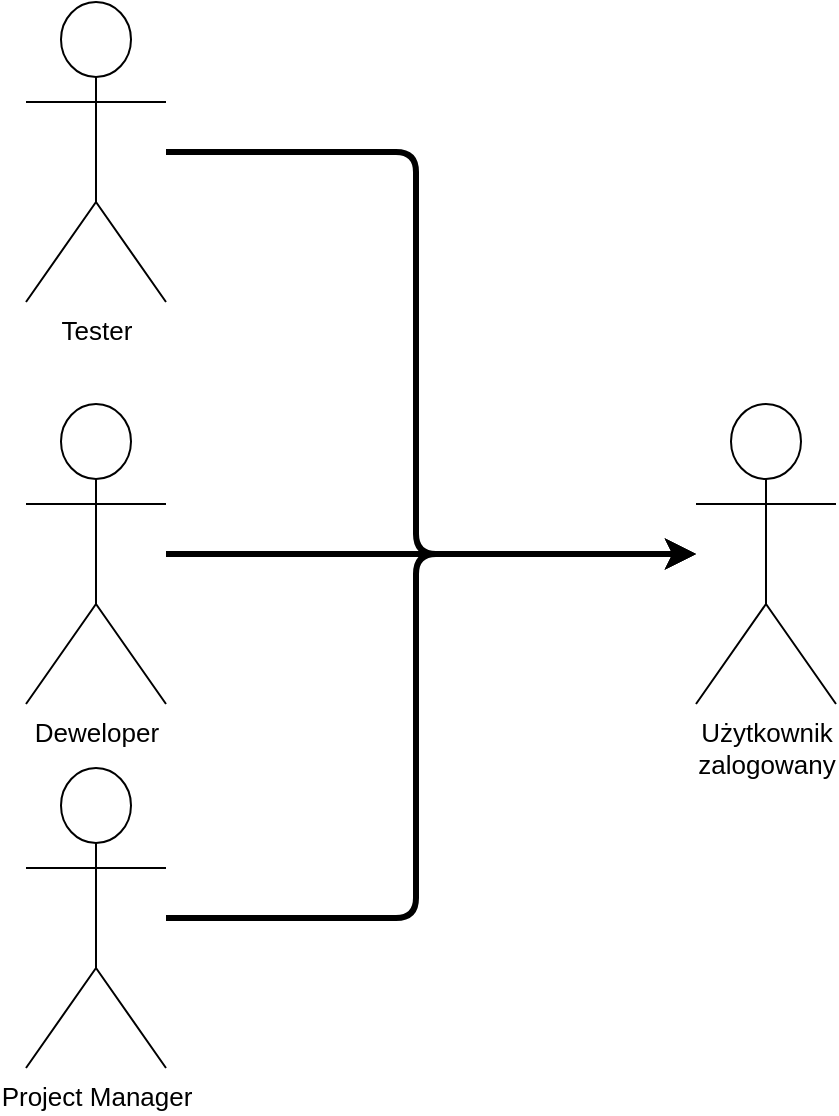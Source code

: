 <mxfile version="15.4.1" type="device" pages="6"><diagram id="XWQDoe0NOi7GpvkVRdHK" name="Aktorzy"><mxGraphModel dx="1038" dy="1339" grid="1" gridSize="10" guides="1" tooltips="1" connect="1" arrows="1" fold="1" page="1" pageScale="1" pageWidth="1100" pageHeight="850" math="0" shadow="0"><root><mxCell id="kAZZ-3q6vF75C7vrQbHX-0"/><mxCell id="kAZZ-3q6vF75C7vrQbHX-1" parent="kAZZ-3q6vF75C7vrQbHX-0"/><mxCell id="PPIsYja-K4PeDDlhL4Mq-5" style="edgeStyle=orthogonalEdgeStyle;rounded=1;orthogonalLoop=1;jettySize=auto;html=1;strokeWidth=3;" parent="kAZZ-3q6vF75C7vrQbHX-1" source="axarWMG_aQfL5FKnC5uo-1" target="axarWMG_aQfL5FKnC5uo-4" edge="1"><mxGeometry relative="1" as="geometry"><Array as="points"><mxPoint x="560" y="-628"/><mxPoint x="560" y="-427"/></Array></mxGeometry></mxCell><mxCell id="axarWMG_aQfL5FKnC5uo-1" value="&lt;font style=&quot;font-size: 13px&quot;&gt;Tester&lt;/font&gt;" style="shape=umlActor;verticalLabelPosition=bottom;verticalAlign=top;html=1;" parent="kAZZ-3q6vF75C7vrQbHX-1" vertex="1"><mxGeometry x="365" y="-703" width="70" height="150" as="geometry"/></mxCell><mxCell id="PPIsYja-K4PeDDlhL4Mq-3" style="edgeStyle=orthogonalEdgeStyle;rounded=1;orthogonalLoop=1;jettySize=auto;html=1;strokeWidth=3;" parent="kAZZ-3q6vF75C7vrQbHX-1" source="hhRAS7H5xlS9mgf12au0-0" target="axarWMG_aQfL5FKnC5uo-4" edge="1"><mxGeometry relative="1" as="geometry"><mxPoint x="730" y="-580" as="targetPoint"/><Array as="points"><mxPoint x="560" y="-245"/><mxPoint x="560" y="-427"/></Array></mxGeometry></mxCell><mxCell id="axarWMG_aQfL5FKnC5uo-4" value="&lt;div&gt;&lt;font style=&quot;font-size: 13px&quot;&gt;Użytkownik&lt;/font&gt;&lt;/div&gt;&lt;div&gt;&lt;font style=&quot;font-size: 13px&quot;&gt;zalogowany&lt;/font&gt;&lt;/div&gt;" style="shape=umlActor;verticalLabelPosition=bottom;verticalAlign=top;html=1;" parent="kAZZ-3q6vF75C7vrQbHX-1" vertex="1"><mxGeometry x="700" y="-502" width="70" height="150" as="geometry"/></mxCell><mxCell id="PPIsYja-K4PeDDlhL4Mq-4" style="edgeStyle=orthogonalEdgeStyle;rounded=1;orthogonalLoop=1;jettySize=auto;html=1;strokeWidth=3;" parent="kAZZ-3q6vF75C7vrQbHX-1" source="axarWMG_aQfL5FKnC5uo-6" target="axarWMG_aQfL5FKnC5uo-4" edge="1"><mxGeometry relative="1" as="geometry"/></mxCell><mxCell id="axarWMG_aQfL5FKnC5uo-6" value="&lt;font style=&quot;font-size: 13px&quot;&gt;Deweloper&lt;/font&gt;" style="shape=umlActor;verticalLabelPosition=bottom;verticalAlign=top;html=1;" parent="kAZZ-3q6vF75C7vrQbHX-1" vertex="1"><mxGeometry x="365" y="-502" width="70" height="150" as="geometry"/></mxCell><mxCell id="hhRAS7H5xlS9mgf12au0-0" value="&lt;font style=&quot;font-size: 13px&quot;&gt;Project Manager&lt;/font&gt;" style="shape=umlActor;verticalLabelPosition=bottom;verticalAlign=top;html=1;" parent="kAZZ-3q6vF75C7vrQbHX-1" vertex="1"><mxGeometry x="365" y="-320" width="70" height="150" as="geometry"/></mxCell></root></mxGraphModel></diagram><diagram id="bXnyQLLSxSWEIN1_9_um" name="Tester"><mxGraphModel dx="2138" dy="1397" grid="1" gridSize="10" guides="1" tooltips="1" connect="1" arrows="1" fold="1" page="1" pageScale="1" pageWidth="1100" pageHeight="850" math="0" shadow="0"><root><mxCell id="0"/><mxCell id="1" parent="0"/><mxCell id="3M8PxGBSuTik4bsahrYw-69" value="&lt;span data-lucid-type=&quot;application/vnd.lucid.text&quot; data-lucid-content=&quot;{&amp;#34;t&amp;#34;:&amp;#34;System wspomagający zarządzanie testami funkcjonalnymi&amp;#34;,&amp;#34;m&amp;#34;:[{&amp;#34;s&amp;#34;:0,&amp;#34;n&amp;#34;:&amp;#34;s&amp;#34;,&amp;#34;v&amp;#34;:22.222,&amp;#34;e&amp;#34;:54},{&amp;#34;s&amp;#34;:0,&amp;#34;n&amp;#34;:&amp;#34;c&amp;#34;,&amp;#34;v&amp;#34;:&amp;#34;333333ff&amp;#34;,&amp;#34;e&amp;#34;:54}]}&quot;&gt;&lt;span style=&quot;font-size: 16.667px ; color: #333333&quot;&gt;System wspomagający zarządzanie testami funkcjonalnymi&lt;/span&gt;&lt;/span&gt;" style="shape=umlFrame;whiteSpace=wrap;html=1;width=460;height=30;" parent="1" vertex="1"><mxGeometry x="-989" y="-790" width="1040" height="770" as="geometry"/></mxCell><mxCell id="3M8PxGBSuTik4bsahrYw-78" style="edgeStyle=orthogonalEdgeStyle;rounded=1;orthogonalLoop=1;jettySize=auto;html=1;entryX=0;entryY=0.5;entryDx=0;entryDy=0;endArrow=none;endFill=0;strokeWidth=2;" parent="1" source="3M8PxGBSuTik4bsahrYw-65" target="3M8PxGBSuTik4bsahrYw-70" edge="1"><mxGeometry relative="1" as="geometry"><Array as="points"><mxPoint x="-970" y="-500"/><mxPoint x="-970" y="-615"/></Array></mxGeometry></mxCell><mxCell id="3M8PxGBSuTik4bsahrYw-95" style="edgeStyle=orthogonalEdgeStyle;orthogonalLoop=1;jettySize=auto;html=1;entryX=0;entryY=0.5;entryDx=0;entryDy=0;startArrow=none;startFill=0;endArrow=none;endFill=0;rounded=1;strokeWidth=2;" parent="1" source="3M8PxGBSuTik4bsahrYw-65" target="lv7GmUNxqdMDdNPnFHRw-1" edge="1"><mxGeometry relative="1" as="geometry"><Array as="points"><mxPoint x="-970" y="-500"/><mxPoint x="-970" y="-355"/></Array></mxGeometry></mxCell><mxCell id="3M8PxGBSuTik4bsahrYw-65" value="&lt;font style=&quot;font-size: 13px&quot;&gt;Tester&lt;/font&gt;" style="shape=umlActor;verticalLabelPosition=bottom;verticalAlign=top;html=1;" parent="1" vertex="1"><mxGeometry x="-1060" y="-530" width="30" height="60" as="geometry"/></mxCell><mxCell id="3M8PxGBSuTik4bsahrYw-70" value="&lt;font style=&quot;font-size: 13px&quot;&gt;Utworzenie planu testów&lt;/font&gt;" style="ellipse;whiteSpace=wrap;html=1;" parent="1" vertex="1"><mxGeometry x="-920" y="-650" width="140" height="70" as="geometry"/></mxCell><mxCell id="3M8PxGBSuTik4bsahrYw-94" value="&lt;font style=&quot;font-size: 13px&quot;&gt;Wyświetlenie planu testów&lt;/font&gt;" style="ellipse;whiteSpace=wrap;html=1;" parent="1" vertex="1"><mxGeometry x="-630" y="-330" width="140" height="70" as="geometry"/></mxCell><mxCell id="3M8PxGBSuTik4bsahrYw-99" value="&lt;font style=&quot;font-size: 13px&quot;&gt;Rejestracja błędu&lt;/font&gt;" style="ellipse;whiteSpace=wrap;html=1;" parent="1" vertex="1"><mxGeometry x="-100" y="-330" width="140" height="70" as="geometry"/></mxCell><mxCell id="3M8PxGBSuTik4bsahrYw-100" value="&lt;font style=&quot;font-size: 13px&quot;&gt;Wyświetlenie błędu&lt;/font&gt;&lt;font style=&quot;font-size: 13px&quot;&gt; z możliwością recenzji&lt;/font&gt;" style="ellipse;whiteSpace=wrap;html=1;" parent="1" vertex="1"><mxGeometry x="-100" y="-220" width="140" height="70" as="geometry"/></mxCell><mxCell id="8k9Zs_I0rxYAqMzA5fG9-1" value="&lt;font style=&quot;font-size: 13px&quot;&gt;&lt;span data-lucid-type=&quot;application/vnd.lucid.text&quot; data-lucid-content=&quot;{&amp;#34;t&amp;#34;:&amp;#34;condition: {nastąpiła zmiana stanu błędu na ostatni stan}&amp;#34;,&amp;#34;m&amp;#34;:[{&amp;#34;s&amp;#34;:0,&amp;#34;n&amp;#34;:&amp;#34;c&amp;#34;,&amp;#34;v&amp;#34;:&amp;#34;333333ff&amp;#34;,&amp;#34;e&amp;#34;:57},{&amp;#34;s&amp;#34;:0,&amp;#34;n&amp;#34;:&amp;#34;s&amp;#34;,&amp;#34;v&amp;#34;:17.778,&amp;#34;e&amp;#34;:57}]}&quot;&gt;&lt;span style=&quot;color: rgb(51 , 51 , 51)&quot;&gt;condition: {wybrano błąd do przetestowania i błąd musi mieć status do recenzji}&lt;/span&gt;&lt;/span&gt;&lt;/font&gt;" style="shape=note;size=20;whiteSpace=wrap;html=1;" parent="1" vertex="1"><mxGeometry x="-590" y="-140" width="150" height="110" as="geometry"/></mxCell><mxCell id="dt0sPUYaftGA46m_-fxS-4" value="&lt;font style=&quot;font-size: 13px&quot;&gt;Wykonanie testu&lt;/font&gt;" style="ellipse;whiteSpace=wrap;html=1;" parent="1" vertex="1"><mxGeometry x="-360" y="-270" width="140" height="70" as="geometry"/></mxCell><mxCell id="KyrvXmslS9xFxTms62sc-6" value="&lt;font style=&quot;font-size: 13px&quot;&gt;&amp;lt;&amp;lt;extend&amp;gt;&amp;gt;&lt;/font&gt;" style="edgeStyle=orthogonalEdgeStyle;rounded=1;orthogonalLoop=1;jettySize=auto;html=1;startArrow=open;startFill=0;endArrow=none;endFill=0;dashed=1;strokeWidth=2;exitX=1;exitY=0.5;exitDx=0;exitDy=0;entryX=0;entryY=0.5;entryDx=0;entryDy=0;" parent="1" source="dt0sPUYaftGA46m_-fxS-4" target="3M8PxGBSuTik4bsahrYw-100" edge="1"><mxGeometry x="0.556" y="15" relative="1" as="geometry"><Array as="points"><mxPoint x="-180" y="-235"/><mxPoint x="-180" y="-185"/></Array><mxPoint x="-610" y="-20" as="sourcePoint"/><mxPoint x="-415" y="-265" as="targetPoint"/><mxPoint as="offset"/></mxGeometry></mxCell><mxCell id="KyrvXmslS9xFxTms62sc-7" value="&lt;font style=&quot;font-size: 13px&quot;&gt;&amp;lt;&amp;lt;extend&amp;gt;&amp;gt;&lt;/font&gt;" style="edgeStyle=orthogonalEdgeStyle;rounded=1;orthogonalLoop=1;jettySize=auto;html=1;startArrow=open;startFill=0;endArrow=none;endFill=0;dashed=1;strokeWidth=2;exitX=1;exitY=0.5;exitDx=0;exitDy=0;entryX=0;entryY=0.5;entryDx=0;entryDy=0;" parent="1" source="dt0sPUYaftGA46m_-fxS-4" target="3M8PxGBSuTik4bsahrYw-99" edge="1"><mxGeometry x="0.529" y="15" relative="1" as="geometry"><Array as="points"><mxPoint x="-180" y="-235"/><mxPoint x="-180" y="-295"/></Array><mxPoint x="-345" y="-300" as="sourcePoint"/><mxPoint x="-210.0" y="-300" as="targetPoint"/><mxPoint x="1" as="offset"/></mxGeometry></mxCell><mxCell id="KyrvXmslS9xFxTms62sc-8" value="&lt;font style=&quot;font-size: 13px&quot;&gt;&amp;lt;&amp;lt;extend&amp;gt;&amp;gt;&lt;/font&gt;" style="edgeStyle=orthogonalEdgeStyle;rounded=1;orthogonalLoop=1;jettySize=auto;html=1;startArrow=open;startFill=0;endArrow=none;endFill=0;dashed=1;strokeWidth=2;exitX=1;exitY=0.5;exitDx=0;exitDy=0;entryX=0;entryY=0.5;entryDx=0;entryDy=0;" parent="1" source="3M8PxGBSuTik4bsahrYw-94" target="dt0sPUYaftGA46m_-fxS-4" edge="1"><mxGeometry x="-0.444" y="15" relative="1" as="geometry"><Array as="points"><mxPoint x="-400" y="-295"/><mxPoint x="-400" y="-235"/></Array><mxPoint x="-415" y="-335" as="sourcePoint"/><mxPoint x="-380" y="-405" as="targetPoint"/><mxPoint x="-1" as="offset"/></mxGeometry></mxCell><mxCell id="b7HC09_G6zZjHZV9hJ7U-5" value="&lt;font style=&quot;font-size: 13px&quot;&gt;Edycja planu testów&lt;/font&gt;" style="ellipse;whiteSpace=wrap;html=1;" parent="1" vertex="1"><mxGeometry x="-630" y="-450" width="140" height="70" as="geometry"/></mxCell><mxCell id="b7HC09_G6zZjHZV9hJ7U-7" value="&lt;font style=&quot;font-size: 13px&quot;&gt;&lt;font style=&quot;font-size: 13px&quot;&gt;Utworzenie&lt;/font&gt; testu&lt;/font&gt;" style="ellipse;whiteSpace=wrap;html=1;" parent="1" vertex="1"><mxGeometry x="-630" y="-710" width="175" height="80" as="geometry"/></mxCell><mxCell id="b7HC09_G6zZjHZV9hJ7U-8" value="&lt;font style=&quot;font-size: 13px&quot;&gt;&amp;lt;&amp;lt;extend&amp;gt;&amp;gt;&lt;/font&gt;" style="edgeStyle=orthogonalEdgeStyle;rounded=1;orthogonalLoop=1;jettySize=auto;html=1;entryX=0;entryY=0.5;entryDx=0;entryDy=0;endArrow=none;endFill=0;dashed=1;startArrow=open;startFill=0;strokeWidth=2;exitX=1;exitY=0.5;exitDx=0;exitDy=0;" parent="1" source="3M8PxGBSuTik4bsahrYw-70" target="b7HC09_G6zZjHZV9hJ7U-7" edge="1"><mxGeometry x="0.379" y="15" relative="1" as="geometry"><mxPoint x="-770" y="-655" as="sourcePoint"/><mxPoint x="-645" y="-705" as="targetPoint"/><mxPoint as="offset"/><Array as="points"><mxPoint x="-740" y="-615"/><mxPoint x="-740" y="-670"/></Array></mxGeometry></mxCell><mxCell id="4kiDy5bFW5fNXpQwELnC-4" style="edgeStyle=orthogonalEdgeStyle;orthogonalLoop=1;jettySize=auto;html=1;entryX=0;entryY=0.5;entryDx=0;entryDy=0;startArrow=none;startFill=0;endArrow=none;endFill=0;rounded=1;strokeWidth=2;" parent="1" source="3M8PxGBSuTik4bsahrYw-65" target="lv7GmUNxqdMDdNPnFHRw-4" edge="1"><mxGeometry relative="1" as="geometry"><mxPoint x="-1020" y="-490.0" as="sourcePoint"/><mxPoint x="-920" y="-305" as="targetPoint"/><Array as="points"><mxPoint x="-970" y="-500"/><mxPoint x="-970" y="-185"/></Array></mxGeometry></mxCell><mxCell id="5wMDsmsc6QWc7t-cS3Wd-1" value="&lt;font style=&quot;font-size: 13px&quot;&gt;Kopia testu z wybranego planu testów z wybranej wersji systemu&lt;/font&gt;" style="ellipse;whiteSpace=wrap;html=1;" parent="1" vertex="1"><mxGeometry x="-632" y="-610" width="170" height="90" as="geometry"/></mxCell><mxCell id="5wMDsmsc6QWc7t-cS3Wd-2" value="&lt;font style=&quot;font-size: 13px&quot;&gt;&amp;lt;&amp;lt;extend&amp;gt;&amp;gt;&lt;/font&gt;" style="edgeStyle=orthogonalEdgeStyle;rounded=1;orthogonalLoop=1;jettySize=auto;html=1;entryX=0;entryY=0.5;entryDx=0;entryDy=0;endArrow=none;endFill=0;dashed=1;startArrow=open;startFill=0;strokeWidth=2;exitX=1;exitY=0.5;exitDx=0;exitDy=0;" parent="1" source="3M8PxGBSuTik4bsahrYw-70" target="5wMDsmsc6QWc7t-cS3Wd-1" edge="1"><mxGeometry x="0.583" y="15" relative="1" as="geometry"><mxPoint x="-770" y="-655" as="sourcePoint"/><mxPoint x="-645" y="-605" as="targetPoint"/><mxPoint x="1" as="offset"/><Array as="points"><mxPoint x="-740" y="-615"/><mxPoint x="-740" y="-565"/></Array></mxGeometry></mxCell><mxCell id="lv7GmUNxqdMDdNPnFHRw-1" value="&lt;font style=&quot;font-size: 13px&quot;&gt;Wyświetlenie listy planów testów&lt;/font&gt;" style="ellipse;whiteSpace=wrap;html=1;" parent="1" vertex="1"><mxGeometry x="-920" y="-390" width="140" height="70" as="geometry"/></mxCell><mxCell id="lv7GmUNxqdMDdNPnFHRw-3" value="&lt;font style=&quot;font-size: 13px&quot;&gt;&lt;span data-lucid-type=&quot;application/vnd.lucid.text&quot; data-lucid-content=&quot;{&amp;#34;t&amp;#34;:&amp;#34;Edycja błędu&amp;#34;,&amp;#34;m&amp;#34;:[]}&quot;&gt;&lt;span&gt;Edycja błędu&lt;/span&gt;&lt;/span&gt;&lt;/font&gt;" style="ellipse;whiteSpace=wrap;html=1;" parent="1" vertex="1"><mxGeometry x="-920" y="-100" width="140" height="70" as="geometry"/></mxCell><mxCell id="lv7GmUNxqdMDdNPnFHRw-4" value="&lt;font style=&quot;font-size: 13px&quot;&gt;Wyświtlenie listy błędów&lt;br&gt;&lt;/font&gt;" style="ellipse;whiteSpace=wrap;html=1;" parent="1" vertex="1"><mxGeometry x="-920" y="-220" width="140" height="70" as="geometry"/></mxCell><mxCell id="lv7GmUNxqdMDdNPnFHRw-5" value="&lt;font style=&quot;font-size: 13px&quot;&gt;&amp;lt;&amp;lt;extend&amp;gt;&amp;gt;&lt;/font&gt;" style="edgeStyle=orthogonalEdgeStyle;rounded=1;orthogonalLoop=1;jettySize=auto;html=1;startArrow=open;startFill=0;endArrow=none;endFill=0;dashed=1;strokeWidth=2;exitX=0.5;exitY=1;exitDx=0;exitDy=0;entryX=0.5;entryY=0;entryDx=0;entryDy=0;" parent="1" source="lv7GmUNxqdMDdNPnFHRw-4" target="lv7GmUNxqdMDdNPnFHRw-3" edge="1"><mxGeometry relative="1" as="geometry"><Array as="points"/><mxPoint x="-770" y="-175" as="sourcePoint"/><mxPoint x="-640" y="-245" as="targetPoint"/><mxPoint as="offset"/></mxGeometry></mxCell><mxCell id="lv7GmUNxqdMDdNPnFHRw-6" style="edgeStyle=orthogonalEdgeStyle;rounded=1;orthogonalLoop=1;jettySize=auto;html=1;dashed=1;startArrow=none;startFill=0;endArrow=none;endFill=0;strokeWidth=2;entryX=0.5;entryY=0;entryDx=0;entryDy=0;entryPerimeter=0;" parent="1" target="8k9Zs_I0rxYAqMzA5fG9-1" edge="1"><mxGeometry relative="1" as="geometry"><mxPoint x="-440" y="-105" as="targetPoint"/><mxPoint x="-515" y="-180" as="sourcePoint"/><Array as="points"/></mxGeometry></mxCell><mxCell id="lv7GmUNxqdMDdNPnFHRw-7" value="&lt;font style=&quot;font-size: 13px&quot;&gt;&amp;lt;&amp;lt;extend&amp;gt;&amp;gt;&lt;/font&gt;" style="edgeStyle=orthogonalEdgeStyle;rounded=1;orthogonalLoop=1;jettySize=auto;html=1;startArrow=open;startFill=0;endArrow=none;endFill=0;dashed=1;strokeWidth=2;exitX=1;exitY=0.5;exitDx=0;exitDy=0;entryX=0;entryY=0.5;entryDx=0;entryDy=0;" parent="1" source="lv7GmUNxqdMDdNPnFHRw-4" target="dt0sPUYaftGA46m_-fxS-4" edge="1"><mxGeometry x="-0.217" y="15" relative="1" as="geometry"><Array as="points"><mxPoint x="-400" y="-185"/><mxPoint x="-400" y="-235"/></Array><mxPoint x="-620" y="-220" as="sourcePoint"/><mxPoint x="-420" y="-255" as="targetPoint"/><mxPoint as="offset"/></mxGeometry></mxCell><mxCell id="lv7GmUNxqdMDdNPnFHRw-8" value="&lt;font style=&quot;font-size: 13px&quot;&gt;&amp;lt;&amp;lt;extend&amp;gt;&amp;gt;&lt;/font&gt;" style="edgeStyle=orthogonalEdgeStyle;rounded=1;orthogonalLoop=1;jettySize=auto;html=1;startArrow=open;startFill=0;endArrow=none;endFill=0;dashed=1;strokeWidth=2;exitX=1;exitY=0.5;exitDx=0;exitDy=0;entryX=0;entryY=0.5;entryDx=0;entryDy=0;" parent="1" source="lv7GmUNxqdMDdNPnFHRw-1" target="3M8PxGBSuTik4bsahrYw-94" edge="1"><mxGeometry x="0.565" y="15" relative="1" as="geometry"><Array as="points"><mxPoint x="-730" y="-355"/><mxPoint x="-730" y="-295"/></Array><mxPoint x="-540" y="-305" as="sourcePoint"/><mxPoint x="-410" y="-245" as="targetPoint"/><mxPoint as="offset"/></mxGeometry></mxCell><mxCell id="lv7GmUNxqdMDdNPnFHRw-9" value="&lt;font style=&quot;font-size: 13px&quot;&gt;&amp;lt;&amp;lt;extend&amp;gt;&amp;gt;&lt;/font&gt;" style="edgeStyle=orthogonalEdgeStyle;rounded=1;orthogonalLoop=1;jettySize=auto;html=1;startArrow=open;startFill=0;endArrow=none;endFill=0;dashed=1;strokeWidth=2;exitX=1;exitY=0.5;exitDx=0;exitDy=0;entryX=0;entryY=0.5;entryDx=0;entryDy=0;" parent="1" source="lv7GmUNxqdMDdNPnFHRw-1" target="b7HC09_G6zZjHZV9hJ7U-5" edge="1"><mxGeometry x="0.545" y="15" relative="1" as="geometry"><Array as="points"><mxPoint x="-730" y="-355"/><mxPoint x="-730" y="-415"/></Array><mxPoint x="-770" y="-425" as="sourcePoint"/><mxPoint x="-680" y="-425" as="targetPoint"/><mxPoint x="-1" as="offset"/></mxGeometry></mxCell><mxCell id="4G2cHKoESDjKKHo0-_C4-1" value="&lt;font style=&quot;font-size: 13px&quot;&gt;Edycja testów&lt;/font&gt;" style="ellipse;whiteSpace=wrap;html=1;" vertex="1" parent="1"><mxGeometry x="-390" y="-450" width="140" height="70" as="geometry"/></mxCell><mxCell id="4G2cHKoESDjKKHo0-_C4-3" value="&lt;font style=&quot;font-size: 13px&quot;&gt;&amp;lt;&amp;lt;extend&amp;gt;&amp;gt;&lt;/font&gt;" style="edgeStyle=orthogonalEdgeStyle;rounded=1;orthogonalLoop=1;jettySize=auto;html=1;startArrow=open;startFill=0;endArrow=none;endFill=0;dashed=1;strokeWidth=2;exitX=1.006;exitY=0.609;exitDx=0;exitDy=0;entryX=0;entryY=0.5;entryDx=0;entryDy=0;exitPerimeter=0;" edge="1" parent="1" source="b7HC09_G6zZjHZV9hJ7U-5"><mxGeometry x="0.214" y="10" relative="1" as="geometry"><Array as="points"><mxPoint x="-489" y="-410"/></Array><mxPoint x="-540" y="-350" as="sourcePoint"/><mxPoint x="-390" y="-410" as="targetPoint"/><mxPoint as="offset"/></mxGeometry></mxCell></root></mxGraphModel></diagram><diagram name="Deweloper" id="pSp01RDXp8ZuECHUQwC0"><mxGraphModel dx="2138" dy="1397" grid="1" gridSize="10" guides="1" tooltips="1" connect="1" arrows="1" fold="1" page="1" pageScale="1" pageWidth="1100" pageHeight="850" math="0" shadow="0"><root><mxCell id="tvN13-ZbCexISP7cAkyI-0"/><mxCell id="tvN13-ZbCexISP7cAkyI-1" parent="tvN13-ZbCexISP7cAkyI-0"/><mxCell id="tvN13-ZbCexISP7cAkyI-2" value="&lt;span data-lucid-type=&quot;application/vnd.lucid.text&quot; data-lucid-content=&quot;{&amp;#34;t&amp;#34;:&amp;#34;System wspomagający zarządzanie testami funkcjonalnymi&amp;#34;,&amp;#34;m&amp;#34;:[{&amp;#34;s&amp;#34;:0,&amp;#34;n&amp;#34;:&amp;#34;s&amp;#34;,&amp;#34;v&amp;#34;:22.222,&amp;#34;e&amp;#34;:54},{&amp;#34;s&amp;#34;:0,&amp;#34;n&amp;#34;:&amp;#34;c&amp;#34;,&amp;#34;v&amp;#34;:&amp;#34;333333ff&amp;#34;,&amp;#34;e&amp;#34;:54}]}&quot;&gt;&lt;span style=&quot;font-size: 16.667px ; color: #333333&quot;&gt;System wspomagający zarządzanie testami funkcjonalnymi&lt;/span&gt;&lt;/span&gt;" style="shape=umlFrame;whiteSpace=wrap;html=1;width=460;height=30;" parent="tvN13-ZbCexISP7cAkyI-1" vertex="1"><mxGeometry x="-980" y="-590" width="860" height="390" as="geometry"/></mxCell><mxCell id="BqAPdtSsHnCmQPxeQ-p3-0" style="edgeStyle=orthogonalEdgeStyle;rounded=1;orthogonalLoop=1;jettySize=auto;html=1;entryX=0;entryY=0.5;entryDx=0;entryDy=0;strokeWidth=2;" parent="tvN13-ZbCexISP7cAkyI-1" source="tvN13-ZbCexISP7cAkyI-6" target="-B25zIZDZUlpEXFoawih-7" edge="1"><mxGeometry relative="1" as="geometry"/></mxCell><mxCell id="tvN13-ZbCexISP7cAkyI-6" value="&lt;font style=&quot;font-size: 13px&quot;&gt;Deweloper&lt;/font&gt;" style="shape=umlActor;verticalLabelPosition=bottom;verticalAlign=top;html=1;" parent="tvN13-ZbCexISP7cAkyI-1" vertex="1"><mxGeometry x="-1060" y="-455" width="30" height="60" as="geometry"/></mxCell><mxCell id="-B25zIZDZUlpEXFoawih-7" value="&lt;font style=&quot;font-size: 13px&quot;&gt;Wyświetlenie listy błędów do naprawy&lt;br&gt;&lt;/font&gt;" style="ellipse;whiteSpace=wrap;html=1;" parent="tvN13-ZbCexISP7cAkyI-1" vertex="1"><mxGeometry x="-930" y="-460" width="140" height="70" as="geometry"/></mxCell><mxCell id="-B25zIZDZUlpEXFoawih-9" value="Przypisanie błędu" style="ellipse;whiteSpace=wrap;html=1;" parent="tvN13-ZbCexISP7cAkyI-1" vertex="1"><mxGeometry x="-320" y="-570" width="140" height="70" as="geometry"/></mxCell><mxCell id="-B25zIZDZUlpEXFoawih-14" value="&lt;font style=&quot;font-size: 13px&quot;&gt;&amp;lt;&amp;lt;extend&amp;gt;&amp;gt;&lt;/font&gt;" style="edgeStyle=orthogonalEdgeStyle;rounded=1;orthogonalLoop=1;jettySize=auto;html=1;dashed=1;startArrow=open;startFill=0;endArrow=none;endFill=0;strokeWidth=2;exitX=1;exitY=0.5;exitDx=0;exitDy=0;entryX=0;entryY=0.5;entryDx=0;entryDy=0;" parent="tvN13-ZbCexISP7cAkyI-1" source="5OIRApj9aCfzFFG0q6Du-0" target="-B25zIZDZUlpEXFoawih-9" edge="1"><mxGeometry x="0.562" y="15" relative="1" as="geometry"><mxPoint x="-280" y="-570" as="sourcePoint"/><mxPoint x="-190" y="-575" as="targetPoint"/><Array as="points"><mxPoint x="-450" y="-425"/><mxPoint x="-450" y="-535"/></Array><mxPoint as="offset"/></mxGeometry></mxCell><mxCell id="Yr_u47N6vSjYh7COk6Bw-0" value="Ocena błędu" style="ellipse;whiteSpace=wrap;html=1;" parent="tvN13-ZbCexISP7cAkyI-1" vertex="1"><mxGeometry x="-320" y="-460" width="140" height="70" as="geometry"/></mxCell><mxCell id="Yr_u47N6vSjYh7COk6Bw-1" value="&lt;font style=&quot;font-size: 13px&quot;&gt;&amp;lt;&amp;lt;extend&amp;gt;&amp;gt;&lt;/font&gt;" style="edgeStyle=orthogonalEdgeStyle;rounded=1;orthogonalLoop=1;jettySize=auto;html=1;dashed=1;startArrow=open;startFill=0;endArrow=none;endFill=0;strokeWidth=2;exitX=1;exitY=0.5;exitDx=0;exitDy=0;entryX=0;entryY=0.5;entryDx=0;entryDy=0;" parent="tvN13-ZbCexISP7cAkyI-1" source="5OIRApj9aCfzFFG0q6Du-0" target="Yr_u47N6vSjYh7COk6Bw-0" edge="1"><mxGeometry x="0.429" y="15" relative="1" as="geometry"><mxPoint x="-780" y="-490" as="sourcePoint"/><mxPoint x="-610" y="-490" as="targetPoint"/><Array as="points"><mxPoint x="-390" y="-425"/><mxPoint x="-390" y="-425"/></Array><mxPoint as="offset"/></mxGeometry></mxCell><mxCell id="5OIRApj9aCfzFFG0q6Du-0" value="Wyświetlenie błędu" style="ellipse;whiteSpace=wrap;html=1;" parent="tvN13-ZbCexISP7cAkyI-1" vertex="1"><mxGeometry x="-670" y="-460" width="140" height="70" as="geometry"/></mxCell><mxCell id="5OIRApj9aCfzFFG0q6Du-1" value="&lt;font style=&quot;font-size: 13px&quot;&gt;&amp;lt;&amp;lt;extend&amp;gt;&amp;gt;&lt;/font&gt;" style="edgeStyle=orthogonalEdgeStyle;rounded=1;orthogonalLoop=1;jettySize=auto;html=1;dashed=1;startArrow=open;startFill=0;endArrow=none;endFill=0;strokeWidth=2;exitX=1;exitY=0.5;exitDx=0;exitDy=0;entryX=0;entryY=0.5;entryDx=0;entryDy=0;" parent="tvN13-ZbCexISP7cAkyI-1" source="-B25zIZDZUlpEXFoawih-7" target="5OIRApj9aCfzFFG0q6Du-0" edge="1"><mxGeometry y="15" relative="1" as="geometry"><mxPoint x="-450" y="-335" as="sourcePoint"/><mxPoint x="-310" y="-335" as="targetPoint"/><Array as="points"><mxPoint x="-680" y="-425"/></Array><mxPoint as="offset"/></mxGeometry></mxCell><mxCell id="oK2rv_7rGdRIE6t9Nxli-0" value="&lt;font style=&quot;font-size: 13px&quot;&gt;&lt;span data-lucid-type=&quot;application/vnd.lucid.text&quot; data-lucid-content=&quot;{&amp;#34;t&amp;#34;:&amp;#34;condition: {nastąpiła zmiana stanu błędu na ostatni stan}&amp;#34;,&amp;#34;m&amp;#34;:[{&amp;#34;s&amp;#34;:0,&amp;#34;n&amp;#34;:&amp;#34;c&amp;#34;,&amp;#34;v&amp;#34;:&amp;#34;333333ff&amp;#34;,&amp;#34;e&amp;#34;:57},{&amp;#34;s&amp;#34;:0,&amp;#34;n&amp;#34;:&amp;#34;s&amp;#34;,&amp;#34;v&amp;#34;:17.778,&amp;#34;e&amp;#34;:57}]}&quot;&gt;&lt;span style=&quot;color: rgb(51 , 51 , 51)&quot;&gt;condition: {błąd musi być przypisany do dewelopera}&lt;/span&gt;&lt;/span&gt;&lt;/font&gt;" style="shape=note;size=20;whiteSpace=wrap;html=1;" parent="tvN13-ZbCexISP7cAkyI-1" vertex="1"><mxGeometry x="-460" y="-350" width="150" height="80" as="geometry"/></mxCell><mxCell id="ESJuroA_HW2__xqQS8Qv-1" style="edgeStyle=orthogonalEdgeStyle;rounded=1;orthogonalLoop=1;jettySize=auto;html=1;dashed=1;startArrow=none;startFill=0;endArrow=none;endFill=0;strokeWidth=2;entryX=0.5;entryY=0;entryDx=0;entryDy=0;entryPerimeter=0;" parent="tvN13-ZbCexISP7cAkyI-1" target="oK2rv_7rGdRIE6t9Nxli-0" edge="1"><mxGeometry relative="1" as="geometry"><mxPoint x="-540" y="-280" as="targetPoint"/><mxPoint x="-385" y="-420" as="sourcePoint"/><Array as="points"><mxPoint x="-385" y="-410"/><mxPoint x="-385" y="-410"/></Array></mxGeometry></mxCell></root></mxGraphModel></diagram><diagram id="KcGTe--fjREl5Zw8N_Ue" name="Project Manager"><mxGraphModel dx="1038" dy="547" grid="1" gridSize="10" guides="1" tooltips="1" connect="1" arrows="1" fold="1" page="1" pageScale="1" pageWidth="1100" pageHeight="850" math="0" shadow="0"><root><mxCell id="YMraM7XDpv0FJ9tjUWQ2-0"/><mxCell id="YMraM7XDpv0FJ9tjUWQ2-1" parent="YMraM7XDpv0FJ9tjUWQ2-0"/><mxCell id="Z1yewXE5BidmfyGCVsmq-0" value="&lt;span data-lucid-type=&quot;application/vnd.lucid.text&quot; data-lucid-content=&quot;{&amp;#34;t&amp;#34;:&amp;#34;System wspomagający zarządzanie testami funkcjonalnymi&amp;#34;,&amp;#34;m&amp;#34;:[{&amp;#34;s&amp;#34;:0,&amp;#34;n&amp;#34;:&amp;#34;s&amp;#34;,&amp;#34;v&amp;#34;:22.222,&amp;#34;e&amp;#34;:54},{&amp;#34;s&amp;#34;:0,&amp;#34;n&amp;#34;:&amp;#34;c&amp;#34;,&amp;#34;v&amp;#34;:&amp;#34;333333ff&amp;#34;,&amp;#34;e&amp;#34;:54}]}&quot;&gt;&lt;span style=&quot;font-size: 16.667px ; color: #333333&quot;&gt;System wspomagający zarządzanie testami funkcjonalnymi&lt;/span&gt;&lt;/span&gt;" style="shape=umlFrame;whiteSpace=wrap;html=1;width=460;height=30;" parent="YMraM7XDpv0FJ9tjUWQ2-1" vertex="1"><mxGeometry x="120" y="330" width="550" height="340" as="geometry"/></mxCell><mxCell id="Z1yewXE5BidmfyGCVsmq-1" style="edgeStyle=orthogonalEdgeStyle;rounded=1;orthogonalLoop=1;jettySize=auto;html=1;entryX=0;entryY=0.5;entryDx=0;entryDy=0;startArrow=none;startFill=0;endArrow=none;endFill=0;strokeWidth=2;" parent="YMraM7XDpv0FJ9tjUWQ2-1" source="Z1yewXE5BidmfyGCVsmq-2" edge="1"><mxGeometry relative="1" as="geometry"><mxPoint x="220" y="425" as="targetPoint"/></mxGeometry></mxCell><mxCell id="oFpyC051v0LpnJaX6C_X-2" style="edgeStyle=orthogonalEdgeStyle;rounded=1;orthogonalLoop=1;jettySize=auto;html=1;entryX=0;entryY=0.5;entryDx=0;entryDy=0;endArrow=none;endFill=0;strokeWidth=2;" parent="YMraM7XDpv0FJ9tjUWQ2-1" source="Z1yewXE5BidmfyGCVsmq-2" target="oFpyC051v0LpnJaX6C_X-0" edge="1"><mxGeometry relative="1" as="geometry"/></mxCell><mxCell id="oFpyC051v0LpnJaX6C_X-3" style="edgeStyle=orthogonalEdgeStyle;rounded=1;orthogonalLoop=1;jettySize=auto;html=1;entryX=0;entryY=0.5;entryDx=0;entryDy=0;endArrow=none;endFill=0;strokeWidth=2;" parent="YMraM7XDpv0FJ9tjUWQ2-1" source="Z1yewXE5BidmfyGCVsmq-2" target="oFpyC051v0LpnJaX6C_X-1" edge="1"><mxGeometry relative="1" as="geometry"/></mxCell><mxCell id="Z1yewXE5BidmfyGCVsmq-2" value="&lt;font style=&quot;font-size: 13px&quot;&gt;Project Manager&lt;/font&gt;" style="shape=umlActor;verticalLabelPosition=bottom;verticalAlign=top;html=1;" parent="YMraM7XDpv0FJ9tjUWQ2-1" vertex="1"><mxGeometry x="50" y="395" width="30" height="60" as="geometry"/></mxCell><mxCell id="Z1yewXE5BidmfyGCVsmq-3" value="&lt;font style=&quot;font-size: 13px&quot;&gt;&amp;lt;&amp;lt;extend&amp;gt;&amp;gt;&lt;/font&gt;" style="edgeStyle=orthogonalEdgeStyle;rounded=1;orthogonalLoop=1;jettySize=auto;html=1;entryX=0;entryY=0.5;entryDx=0;entryDy=0;dashed=1;startArrow=open;startFill=0;endArrow=none;endFill=0;strokeWidth=2;exitX=1;exitY=0.5;exitDx=0;exitDy=0;" parent="YMraM7XDpv0FJ9tjUWQ2-1" source="t6z47WvUU19pin8qifeB-0" target="Z1yewXE5BidmfyGCVsmq-5" edge="1"><mxGeometry x="0.077" y="15" relative="1" as="geometry"><mxPoint as="offset"/></mxGeometry></mxCell><mxCell id="Z1yewXE5BidmfyGCVsmq-5" value="&lt;font style=&quot;font-size: 13px&quot;&gt;Drukowanie raportu&lt;/font&gt;" style="ellipse;whiteSpace=wrap;html=1;" parent="YMraM7XDpv0FJ9tjUWQ2-1" vertex="1"><mxGeometry x="490" y="390" width="140" height="70" as="geometry"/></mxCell><mxCell id="t6z47WvUU19pin8qifeB-0" value="&lt;font style=&quot;font-size: 13px&quot;&gt;Przygotowanie raportu&lt;/font&gt;" style="ellipse;whiteSpace=wrap;html=1;" parent="YMraM7XDpv0FJ9tjUWQ2-1" vertex="1"><mxGeometry x="220" y="390" width="140" height="70" as="geometry"/></mxCell><mxCell id="oFpyC051v0LpnJaX6C_X-0" value="&lt;font style=&quot;font-size: 13px&quot;&gt;Dodanie nowego konta &lt;/font&gt;" style="ellipse;whiteSpace=wrap;html=1;" parent="YMraM7XDpv0FJ9tjUWQ2-1" vertex="1"><mxGeometry x="220" y="480" width="140" height="70" as="geometry"/></mxCell><mxCell id="oFpyC051v0LpnJaX6C_X-1" value="&lt;font style=&quot;font-size: 13px&quot;&gt;Usunięcie konta&lt;/font&gt;" style="ellipse;whiteSpace=wrap;html=1;" parent="YMraM7XDpv0FJ9tjUWQ2-1" vertex="1"><mxGeometry x="220" y="570" width="140" height="70" as="geometry"/></mxCell></root></mxGraphModel></diagram><diagram id="m9kzNKr7YlfFYvmjSTbd" name="Użytkownik zalogowany"><mxGraphModel dx="2138" dy="547" grid="1" gridSize="10" guides="1" tooltips="1" connect="1" arrows="1" fold="1" page="1" pageScale="1" pageWidth="1100" pageHeight="850" math="0" shadow="0"><root><mxCell id="WDCmjmuz8sVraKHXsZrD-0"/><mxCell id="WDCmjmuz8sVraKHXsZrD-1" parent="WDCmjmuz8sVraKHXsZrD-0"/><mxCell id="WDCmjmuz8sVraKHXsZrD-2" value="&lt;span data-lucid-type=&quot;application/vnd.lucid.text&quot; data-lucid-content=&quot;{&amp;#34;t&amp;#34;:&amp;#34;System wspomagający zarządzanie testami funkcjonalnymi&amp;#34;,&amp;#34;m&amp;#34;:[{&amp;#34;s&amp;#34;:0,&amp;#34;n&amp;#34;:&amp;#34;s&amp;#34;,&amp;#34;v&amp;#34;:22.222,&amp;#34;e&amp;#34;:54},{&amp;#34;s&amp;#34;:0,&amp;#34;n&amp;#34;:&amp;#34;c&amp;#34;,&amp;#34;v&amp;#34;:&amp;#34;333333ff&amp;#34;,&amp;#34;e&amp;#34;:54}]}&quot;&gt;&lt;span style=&quot;font-size: 16.667px ; color: #333333&quot;&gt;System wspomagający zarządzanie testami funkcjonalnymi&lt;/span&gt;&lt;/span&gt;" style="shape=umlFrame;whiteSpace=wrap;html=1;width=460;height=30;" parent="WDCmjmuz8sVraKHXsZrD-1" vertex="1"><mxGeometry x="-990" y="260" width="470" height="320" as="geometry"/></mxCell><mxCell id="LjeO7m4dqFxLHhXBPlU_-1" style="edgeStyle=orthogonalEdgeStyle;rounded=1;orthogonalLoop=1;jettySize=auto;html=1;entryX=0;entryY=0.5;entryDx=0;entryDy=0;startArrow=none;startFill=0;endArrow=none;endFill=0;strokeWidth=2;" parent="WDCmjmuz8sVraKHXsZrD-1" source="WDCmjmuz8sVraKHXsZrD-4" target="LjeO7m4dqFxLHhXBPlU_-0" edge="1"><mxGeometry relative="1" as="geometry"/></mxCell><mxCell id="WDCmjmuz8sVraKHXsZrD-4" value="&lt;div style=&quot;font-size: 13px&quot;&gt;&lt;font style=&quot;font-size: 13px&quot;&gt;Użytkownik&lt;/font&gt;&lt;/div&gt;&lt;div style=&quot;font-size: 13px&quot;&gt;&lt;font style=&quot;font-size: 13px&quot;&gt;zalogowany&lt;/font&gt;&lt;/div&gt;" style="shape=umlActor;verticalLabelPosition=bottom;verticalAlign=top;html=1;strokeWidth=1;" parent="WDCmjmuz8sVraKHXsZrD-1" vertex="1"><mxGeometry x="-1050" y="400" width="30" height="60" as="geometry"/></mxCell><mxCell id="LjeO7m4dqFxLHhXBPlU_-0" value="&lt;font style=&quot;font-size: 13px&quot;&gt;Wyświetlenie historii błędów&lt;/font&gt;" style="ellipse;whiteSpace=wrap;html=1;strokeWidth=1;" parent="WDCmjmuz8sVraKHXsZrD-1" vertex="1"><mxGeometry x="-930" y="490" width="140" height="70" as="geometry"/></mxCell><mxCell id="rJGdntyUegs0dcbCDNjf-0" value="Zmiana danych konta" style="ellipse;whiteSpace=wrap;html=1;strokeWidth=1;" parent="WDCmjmuz8sVraKHXsZrD-1" vertex="1"><mxGeometry x="-930" y="300" width="140" height="70" as="geometry"/></mxCell><mxCell id="rJGdntyUegs0dcbCDNjf-1" style="edgeStyle=orthogonalEdgeStyle;rounded=1;orthogonalLoop=1;jettySize=auto;html=1;entryX=0;entryY=0.5;entryDx=0;entryDy=0;startArrow=none;startFill=0;endArrow=none;endFill=0;strokeWidth=2;" parent="WDCmjmuz8sVraKHXsZrD-1" source="WDCmjmuz8sVraKHXsZrD-4" target="rJGdntyUegs0dcbCDNjf-0" edge="1"><mxGeometry relative="1" as="geometry"><mxPoint x="-1010" y="440" as="sourcePoint"/><mxPoint x="-920" y="440" as="targetPoint"/></mxGeometry></mxCell></root></mxGraphModel></diagram><diagram id="poFEEaSHJQ7Xh89wxuoh" name="Użytkownik niezarejestrowany"><mxGraphModel dx="2762" dy="752" grid="1" gridSize="10" guides="1" tooltips="1" connect="1" arrows="1" fold="1" page="1" pageScale="1" pageWidth="1100" pageHeight="850" math="0" shadow="0"><root><mxCell id="qlIC6P_SwnOaAuTWKMEC-0"/><mxCell id="qlIC6P_SwnOaAuTWKMEC-1" parent="qlIC6P_SwnOaAuTWKMEC-0"/><mxCell id="aIx9XH8z0ppTCyYlyZ9i-0" value="&lt;span data-lucid-type=&quot;application/vnd.lucid.text&quot; data-lucid-content=&quot;{&amp;#34;t&amp;#34;:&amp;#34;System wspomagający zarządzanie testami funkcjonalnymi&amp;#34;,&amp;#34;m&amp;#34;:[{&amp;#34;s&amp;#34;:0,&amp;#34;n&amp;#34;:&amp;#34;s&amp;#34;,&amp;#34;v&amp;#34;:22.222,&amp;#34;e&amp;#34;:54},{&amp;#34;s&amp;#34;:0,&amp;#34;n&amp;#34;:&amp;#34;c&amp;#34;,&amp;#34;v&amp;#34;:&amp;#34;333333ff&amp;#34;,&amp;#34;e&amp;#34;:54}]}&quot;&gt;&lt;span style=&quot;font-size: 16.667px ; color: #333333&quot;&gt;System wspomagający zarządzanie testami funkcjonalnymi&lt;/span&gt;&lt;/span&gt;" style="shape=umlFrame;whiteSpace=wrap;html=1;width=460;height=30;" parent="qlIC6P_SwnOaAuTWKMEC-1" vertex="1"><mxGeometry x="-990" y="250" width="470" height="420" as="geometry"/></mxCell><mxCell id="aIx9XH8z0ppTCyYlyZ9i-1" style="edgeStyle=orthogonalEdgeStyle;rounded=1;orthogonalLoop=1;jettySize=auto;html=1;entryX=0;entryY=0.5;entryDx=0;entryDy=0;startArrow=none;startFill=0;endArrow=none;endFill=0;strokeWidth=2;" parent="qlIC6P_SwnOaAuTWKMEC-1" source="aIx9XH8z0ppTCyYlyZ9i-3" target="aIx9XH8z0ppTCyYlyZ9i-4" edge="1"><mxGeometry relative="1" as="geometry"/></mxCell><mxCell id="aIx9XH8z0ppTCyYlyZ9i-3" value="&lt;div style=&quot;font-size: 13px&quot;&gt;&lt;font style=&quot;font-size: 13px&quot;&gt;Użytkownik&lt;/font&gt;&lt;/div&gt;&lt;div style=&quot;font-size: 13px&quot;&gt;&lt;font style=&quot;font-size: 13px&quot;&gt;niezalogowany&lt;/font&gt;&lt;/div&gt;" style="shape=umlActor;verticalLabelPosition=bottom;verticalAlign=top;html=1;strokeWidth=1;" parent="qlIC6P_SwnOaAuTWKMEC-1" vertex="1"><mxGeometry x="-1050" y="400" width="30" height="60" as="geometry"/></mxCell><mxCell id="aIx9XH8z0ppTCyYlyZ9i-4" value="&lt;font style=&quot;font-size: 13px&quot;&gt;Założenie projektu&lt;br&gt;&lt;/font&gt;" style="ellipse;whiteSpace=wrap;html=1;strokeWidth=1;" parent="qlIC6P_SwnOaAuTWKMEC-1" vertex="1"><mxGeometry x="-930" y="395" width="140" height="70" as="geometry"/></mxCell><mxCell id="aIx9XH8z0ppTCyYlyZ9i-6" value="&lt;font style=&quot;font-size: 13px&quot;&gt;Zalogowanie&lt;/font&gt;" style="ellipse;whiteSpace=wrap;html=1;strokeWidth=1;" parent="qlIC6P_SwnOaAuTWKMEC-1" vertex="1"><mxGeometry x="-930" y="490" width="140" height="70" as="geometry"/></mxCell><mxCell id="aIx9XH8z0ppTCyYlyZ9i-7" style="edgeStyle=orthogonalEdgeStyle;rounded=1;orthogonalLoop=1;jettySize=auto;html=1;entryX=0;entryY=0.5;entryDx=0;entryDy=0;startArrow=none;startFill=0;endArrow=none;endFill=0;strokeWidth=2;" parent="qlIC6P_SwnOaAuTWKMEC-1" source="aIx9XH8z0ppTCyYlyZ9i-3" target="aIx9XH8z0ppTCyYlyZ9i-6" edge="1"><mxGeometry relative="1" as="geometry"><mxPoint x="-1010" y="440" as="sourcePoint"/><mxPoint x="-920" y="440" as="targetPoint"/></mxGeometry></mxCell><mxCell id="aIx9XH8z0ppTCyYlyZ9i-8" value="&lt;font style=&quot;font-size: 13px&quot;&gt;Reset hasła&lt;/font&gt;" style="ellipse;whiteSpace=wrap;html=1;strokeWidth=1;" parent="qlIC6P_SwnOaAuTWKMEC-1" vertex="1"><mxGeometry x="-930" y="300" width="140" height="70" as="geometry"/></mxCell><mxCell id="aIx9XH8z0ppTCyYlyZ9i-9" style="edgeStyle=orthogonalEdgeStyle;rounded=1;orthogonalLoop=1;jettySize=auto;html=1;entryX=0;entryY=0.5;entryDx=0;entryDy=0;startArrow=none;startFill=0;endArrow=none;endFill=0;strokeWidth=2;" parent="qlIC6P_SwnOaAuTWKMEC-1" source="aIx9XH8z0ppTCyYlyZ9i-3" target="aIx9XH8z0ppTCyYlyZ9i-8" edge="1"><mxGeometry relative="1" as="geometry"><mxPoint x="-1010" y="440" as="sourcePoint"/><mxPoint x="-920" y="440" as="targetPoint"/></mxGeometry></mxCell><mxCell id="-A8KTsF8doNl6smxJBS--0" value="&lt;font style=&quot;font-size: 13px&quot;&gt;Dołączenie do projektu&lt;/font&gt;" style="ellipse;whiteSpace=wrap;html=1;strokeWidth=1;" parent="qlIC6P_SwnOaAuTWKMEC-1" vertex="1"><mxGeometry x="-930" y="590" width="140" height="70" as="geometry"/></mxCell><mxCell id="-A8KTsF8doNl6smxJBS--1" style="edgeStyle=orthogonalEdgeStyle;rounded=1;orthogonalLoop=1;jettySize=auto;html=1;entryX=0;entryY=0.5;entryDx=0;entryDy=0;startArrow=none;startFill=0;endArrow=none;endFill=0;strokeWidth=2;" parent="qlIC6P_SwnOaAuTWKMEC-1" source="aIx9XH8z0ppTCyYlyZ9i-3" target="-A8KTsF8doNl6smxJBS--0" edge="1"><mxGeometry relative="1" as="geometry"><mxPoint x="-1010" y="440" as="sourcePoint"/><mxPoint x="-920" y="535" as="targetPoint"/></mxGeometry></mxCell></root></mxGraphModel></diagram></mxfile>